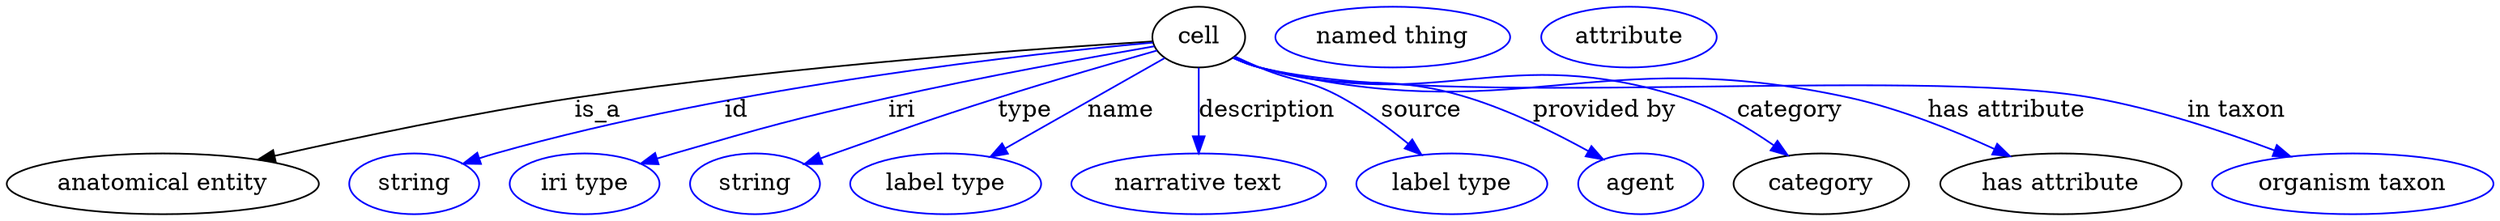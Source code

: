 digraph {
	graph [bb="0,0,1472.5,123"];
	node [label="\N"];
	cell	 [height=0.5,
		label=cell,
		pos="706.29,105",
		width=0.75827];
	"anatomical entity"	 [height=0.5,
		pos="92.292,18",
		width=2.5637];
	cell -> "anatomical entity"	 [label=is_a,
		lp="350.29,61.5",
		pos="e,150.64,32.065 678.78,103.35 617.18,99.442 463.57,88.435 336.29,69 276.46,59.864 209.17,45.487 160.44,34.324"];
	id	 [color=blue,
		height=0.5,
		label=string,
		pos="241.29,18",
		width=1.0652];
	cell -> id	 [color=blue,
		label=id,
		lp="432.29,61.5",
		pos="e,270.51,29.738 678.95,102.78 611.57,96.818 432.6,77.975 289.29,36 286.31,35.128 283.26,34.159 280.19,33.136",
		style=solid];
	iri	 [color=blue,
		height=0.5,
		label="iri type",
		pos="342.29,18",
		width=1.2277];
	cell -> iri	 [color=blue,
		label=iri,
		lp="530.29,61.5",
		pos="e,376.18,29.672 679.67,100.34 643.79,93.923 577.98,81.727 522.29,69 465.86,56.103 451.78,52.495 396.29,36 392.92,34.998 389.45,33.927 \
385.96,32.825",
		style=solid];
	type	 [color=blue,
		height=0.5,
		label=string,
		pos="443.29,18",
		width=1.0652];
	cell -> type	 [color=blue,
		label=type,
		lp="603.29,61.5",
		pos="e,472.81,29.501 681.14,97.663 657,90.557 619.56,79.365 587.29,69 543.94,55.072 533.12,51.479 490.29,36 487.72,35.071 485.08,34.101 \
482.42,33.113",
		style=solid];
	name	 [color=blue,
		height=0.5,
		label="label type",
		pos="556.29,18",
		width=1.5707];
	cell -> name	 [color=blue,
		label=name,
		lp="660.29,61.5",
		pos="e,583.7,33.896 685.75,93.085 661.75,79.168 621.62,55.891 592.39,38.937",
		style=solid];
	description	 [color=blue,
		height=0.5,
		label="narrative text",
		pos="706.29,18",
		width=2.0943];
	cell -> description	 [color=blue,
		label=description,
		lp="747.29,61.5",
		pos="e,706.29,36.003 706.29,86.974 706.29,75.192 706.29,59.561 706.29,46.158",
		style=solid];
	source	 [color=blue,
		height=0.5,
		label="label type",
		pos="856.29,18",
		width=1.5707];
	cell -> source	 [color=blue,
		label=source,
		lp="839.79,61.5",
		pos="e,838.14,35.144 727.8,93.729 732.53,91.398 737.54,89.036 742.29,87 764,77.703 771.67,80.513 792.29,69 805.77,61.476 819.33,51.154 \
830.48,41.764",
		style=solid];
	"provided by"	 [color=blue,
		height=0.5,
		label=agent,
		pos="968.29,18",
		width=1.0291];
	cell -> "provided by"	 [color=blue,
		label="provided by",
		lp="948.79,61.5",
		pos="e,945.39,32.45 727.14,93.166 731.99,90.813 737.22,88.583 742.29,87 796.29,70.133 814.36,86.082 868.29,69 892.24,61.414 917.43,48.536 \
936.53,37.62",
		style=solid];
	category	 [height=0.5,
		pos="1075.3,18",
		width=1.4443];
	cell -> category	 [color=blue,
		label=category,
		lp="1058.3,61.5",
		pos="e,1055.4,34.717 727.06,92.898 731.92,90.559 737.17,88.403 742.29,87 851.02,57.221 888.26,104.38 995.29,69 1014,62.82 1032.7,51.291 \
1047.3,40.756",
		style=solid];
	"has attribute"	 [height=0.5,
		pos="1216.3,18",
		width=1.9859];
	cell -> "has attribute"	 [color=blue,
		label="has attribute",
		lp="1186.3,61.5",
		pos="e,1185.7,34.288 726.66,93.007 731.62,90.6 737.02,88.387 742.29,87 893.78,47.127 941.54,103.72 1094.3,69 1122.8,62.515 1153.2,49.848 \
1176.5,38.761",
		style=solid];
	"in taxon"	 [color=blue,
		height=0.5,
		label="organism taxon",
		pos="1389.3,18",
		width=2.3109];
	cell -> "in taxon"	 [color=blue,
		label="in taxon",
		lp="1321.3,61.5",
		pos="e,1351.4,34.126 726.64,92.951 731.61,90.546 737.01,88.348 742.29,87 848.94,59.768 1129,88.71 1237.3,69 1273.2,62.462 1312.2,49.234 \
1341.7,37.889",
		style=solid];
	"named thing_category"	 [color=blue,
		height=0.5,
		label="named thing",
		pos="821.29,105",
		width=1.9318];
	"organismal entity_has attribute"	 [color=blue,
		height=0.5,
		label=attribute,
		pos="961.29,105",
		width=1.4443];
}
